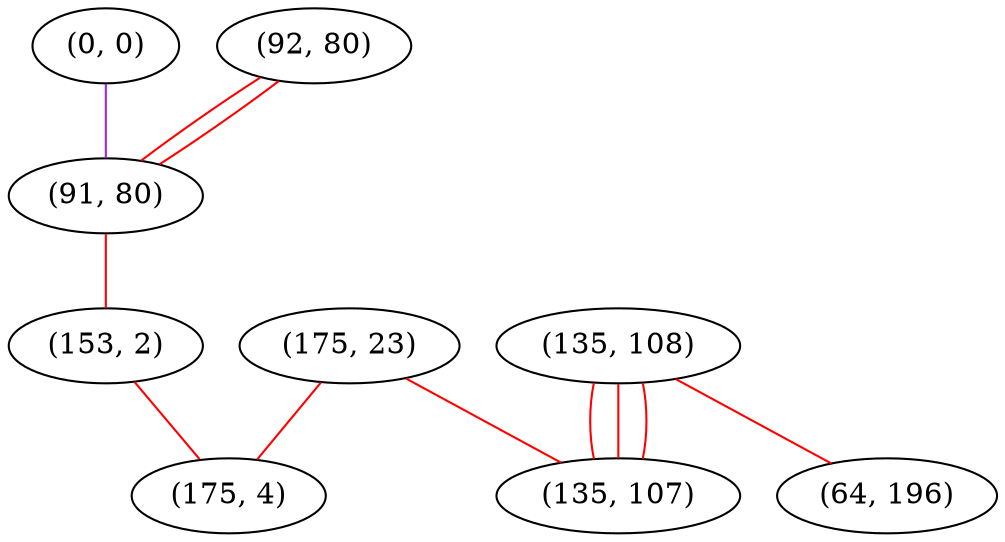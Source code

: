 graph "" {
"(0, 0)";
"(175, 23)";
"(92, 80)";
"(135, 108)";
"(91, 80)";
"(153, 2)";
"(64, 196)";
"(175, 4)";
"(135, 107)";
"(0, 0)" -- "(91, 80)"  [color=purple, key=0, weight=4];
"(175, 23)" -- "(175, 4)"  [color=red, key=0, weight=1];
"(175, 23)" -- "(135, 107)"  [color=red, key=0, weight=1];
"(92, 80)" -- "(91, 80)"  [color=red, key=0, weight=1];
"(92, 80)" -- "(91, 80)"  [color=red, key=1, weight=1];
"(135, 108)" -- "(135, 107)"  [color=red, key=0, weight=1];
"(135, 108)" -- "(135, 107)"  [color=red, key=1, weight=1];
"(135, 108)" -- "(135, 107)"  [color=red, key=2, weight=1];
"(135, 108)" -- "(64, 196)"  [color=red, key=0, weight=1];
"(91, 80)" -- "(153, 2)"  [color=red, key=0, weight=1];
"(153, 2)" -- "(175, 4)"  [color=red, key=0, weight=1];
}

